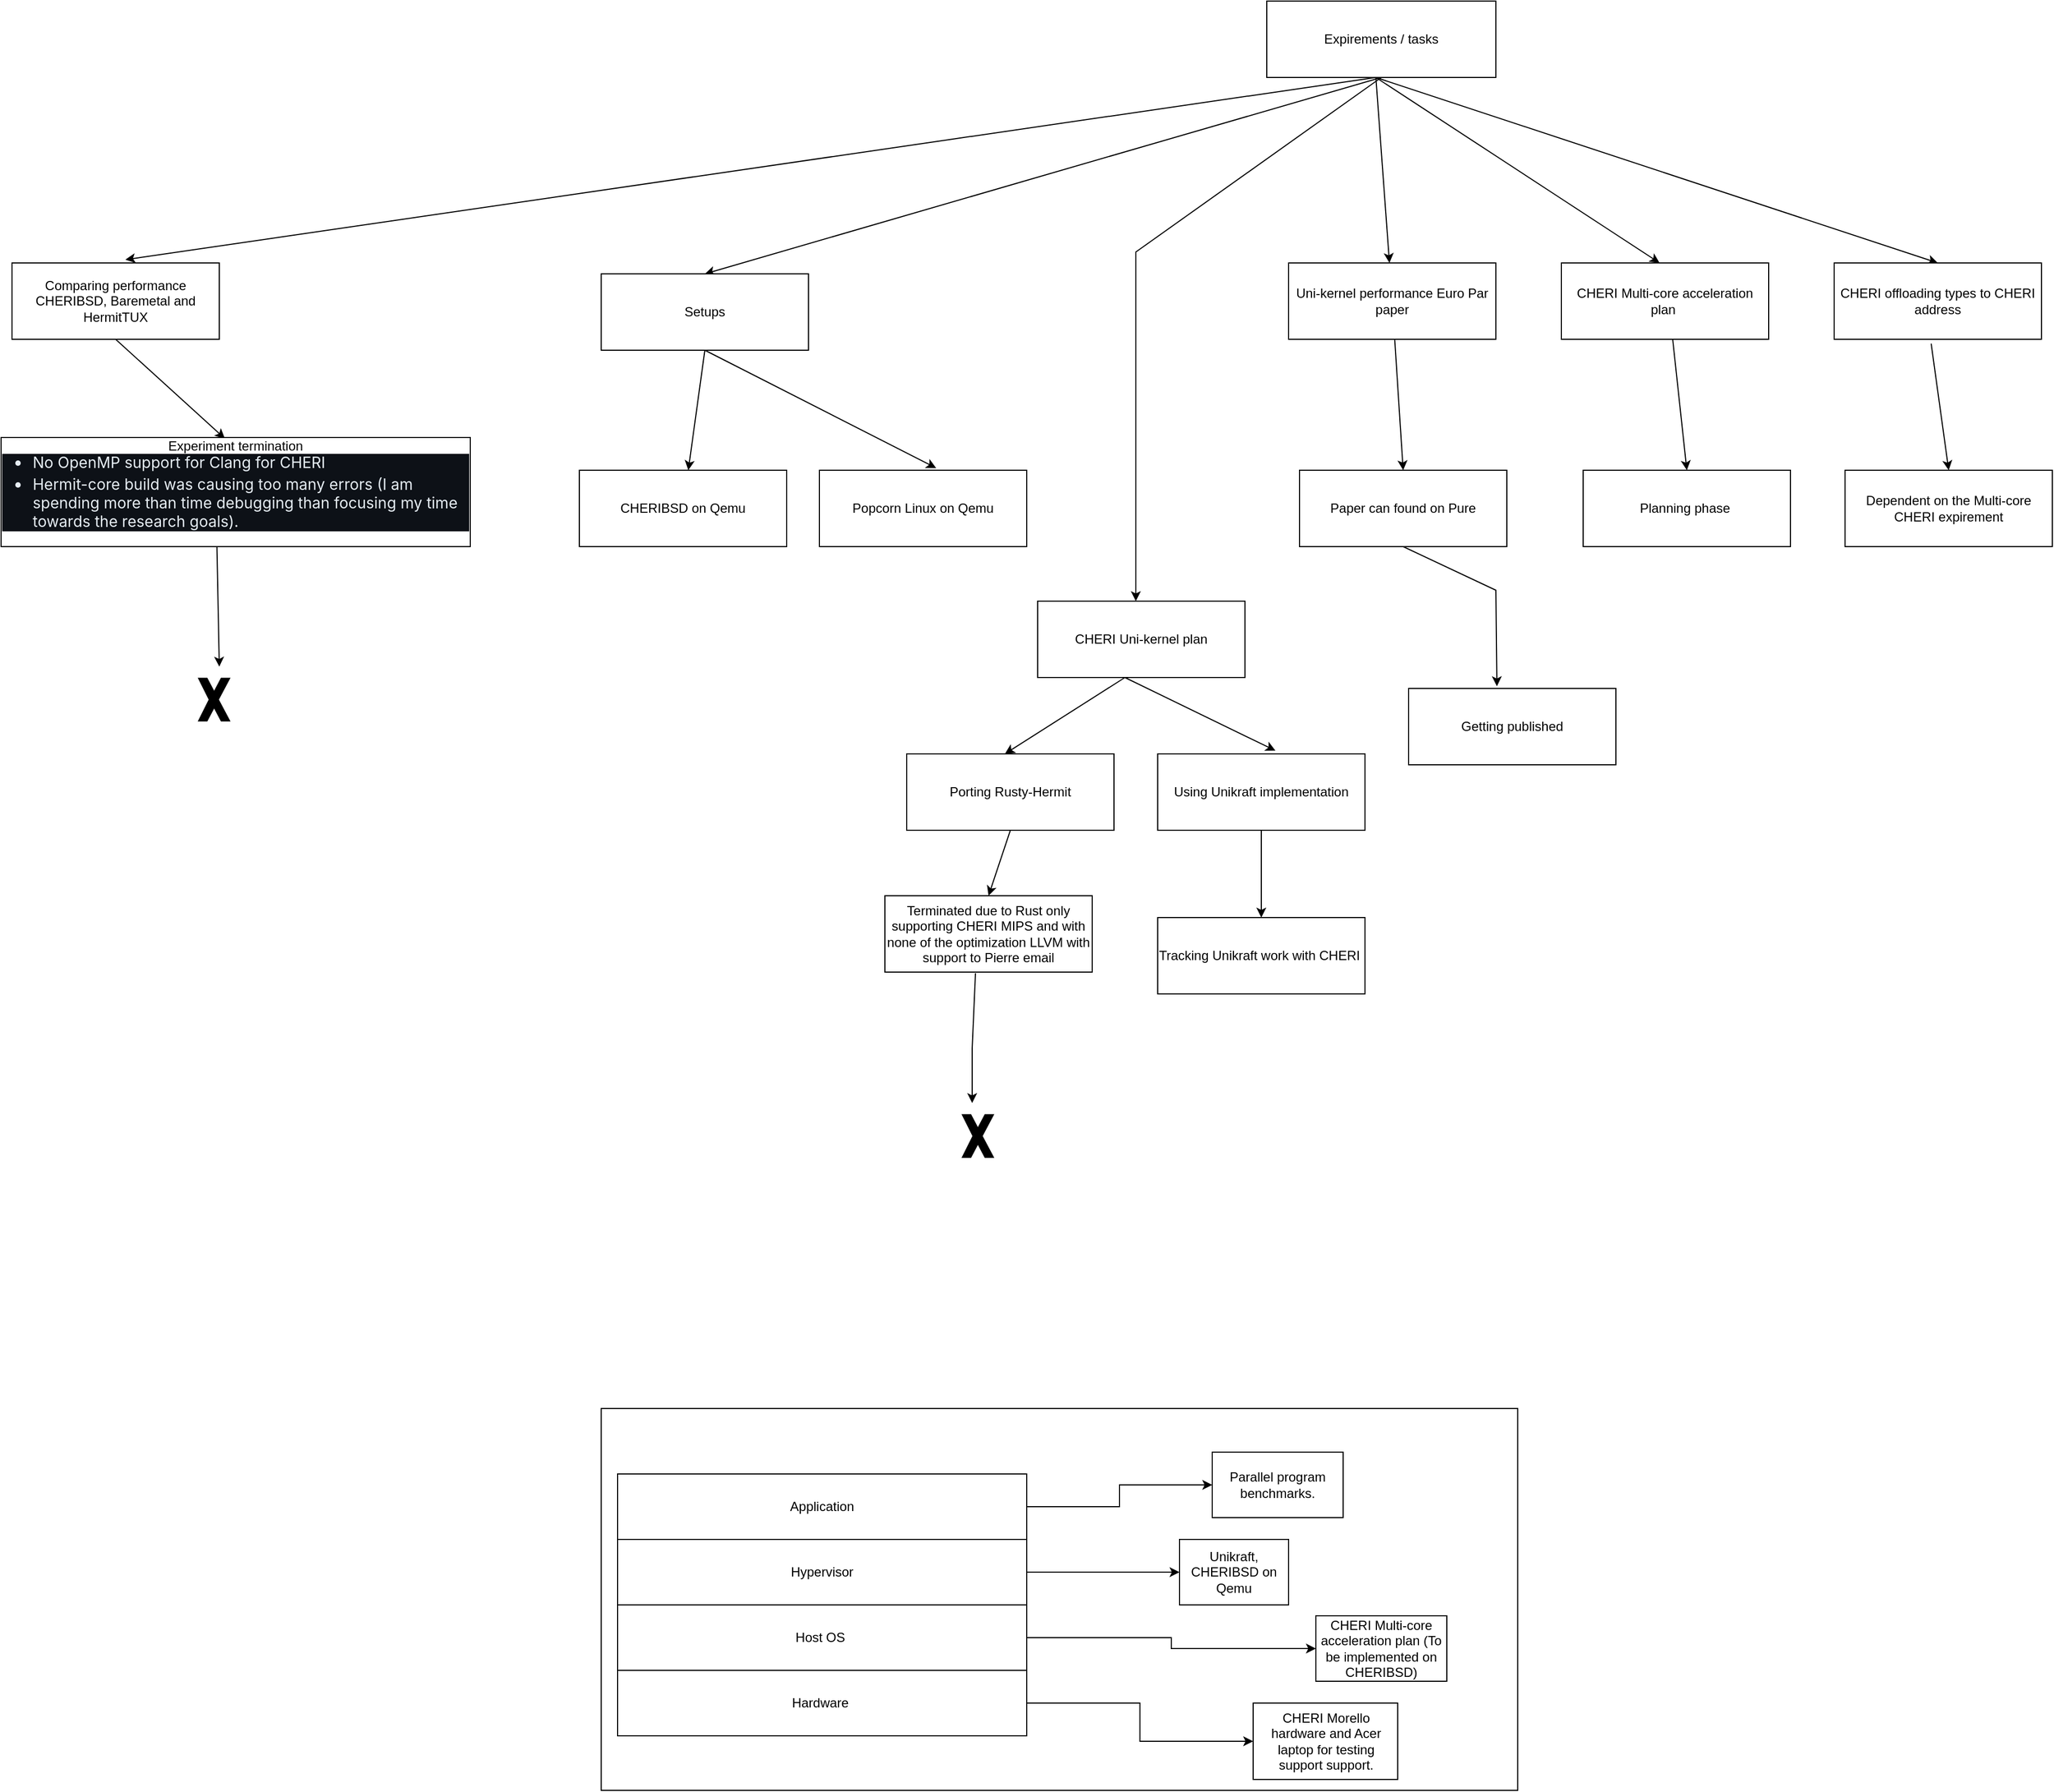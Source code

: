 <mxfile version="21.1.8" type="github">
  <diagram name="Page-1" id="IVhuWNRBlAkUgPsZoB0r">
    <mxGraphModel dx="2768" dy="616" grid="1" gridSize="10" guides="1" tooltips="1" connect="1" arrows="1" fold="1" page="1" pageScale="1" pageWidth="1654" pageHeight="2336" math="0" shadow="0">
      <root>
        <mxCell id="0" />
        <mxCell id="1" parent="0" />
        <mxCell id="iBP4piJZRifYzZvC7ej7-6" value="Expirements / tasks" style="rounded=0;whiteSpace=wrap;html=1;" parent="1" vertex="1">
          <mxGeometry x="320" y="50" width="210" height="70" as="geometry" />
        </mxCell>
        <mxCell id="iBP4piJZRifYzZvC7ej7-7" value="Comparing performance CHERIBSD, Baremetal and HermitTUX" style="rounded=0;whiteSpace=wrap;html=1;" parent="1" vertex="1">
          <mxGeometry x="-830" y="290" width="190" height="70" as="geometry" />
        </mxCell>
        <mxCell id="iBP4piJZRifYzZvC7ej7-11" value="" style="endArrow=classic;html=1;rounded=0;entryX=0.547;entryY=-0.043;entryDx=0;entryDy=0;entryPerimeter=0;" parent="1" source="iBP4piJZRifYzZvC7ej7-6" target="iBP4piJZRifYzZvC7ej7-7" edge="1">
          <mxGeometry width="50" height="50" relative="1" as="geometry">
            <mxPoint x="400" y="430" as="sourcePoint" />
            <mxPoint x="450" y="380" as="targetPoint" />
            <Array as="points">
              <mxPoint x="420" y="120" />
            </Array>
          </mxGeometry>
        </mxCell>
        <mxCell id="iBP4piJZRifYzZvC7ej7-12" value="" style="endArrow=classic;html=1;rounded=0;exitX=0.5;exitY=1;exitDx=0;exitDy=0;entryX=0.477;entryY=0.01;entryDx=0;entryDy=0;entryPerimeter=0;" parent="1" source="iBP4piJZRifYzZvC7ej7-7" target="iBP4piJZRifYzZvC7ej7-13" edge="1">
          <mxGeometry width="50" height="50" relative="1" as="geometry">
            <mxPoint x="400" y="430" as="sourcePoint" />
            <mxPoint x="115" y="430" as="targetPoint" />
          </mxGeometry>
        </mxCell>
        <mxCell id="iBP4piJZRifYzZvC7ej7-13" value="Experiment termination&lt;ul style=&quot;box-sizing: border-box; padding-left: 2em; margin-top: 0px; color: rgb(230, 237, 243); font-family: -apple-system, BlinkMacSystemFont, &amp;quot;Segoe UI&amp;quot;, &amp;quot;Noto Sans&amp;quot;, Helvetica, Arial, sans-serif, &amp;quot;Apple Color Emoji&amp;quot;, &amp;quot;Segoe UI Emoji&amp;quot;; font-size: 14px; text-align: start; background-color: rgb(13, 17, 23); margin-bottom: 0px !important;&quot; dir=&quot;auto&quot;&gt;&lt;li style=&quot;box-sizing: border-box; margin-left: 0px;&quot;&gt;No OpenMP support for Clang for CHERI&lt;/li&gt;&lt;li style=&quot;box-sizing: border-box; margin-top: 0.25em; margin-left: 0px;&quot;&gt;Hermit-core build was causing too many errors (I am spending more than time debugging than focusing my time towards the research goals).&lt;/li&gt;&lt;/ul&gt;&amp;nbsp;" style="rounded=0;whiteSpace=wrap;html=1;" parent="1" vertex="1">
          <mxGeometry x="-840" y="450" width="430" height="100" as="geometry" />
        </mxCell>
        <mxCell id="iBP4piJZRifYzZvC7ej7-15" value="" style="endArrow=classic;html=1;rounded=0;entryX=0.5;entryY=0;entryDx=0;entryDy=0;exitX=0.5;exitY=1;exitDx=0;exitDy=0;" parent="1" source="iBP4piJZRifYzZvC7ej7-6" target="iBP4piJZRifYzZvC7ej7-17" edge="1">
          <mxGeometry width="50" height="50" relative="1" as="geometry">
            <mxPoint x="420" y="120" as="sourcePoint" />
            <mxPoint x="470" y="290" as="targetPoint" />
          </mxGeometry>
        </mxCell>
        <mxCell id="iBP4piJZRifYzZvC7ej7-17" value="Setups" style="rounded=0;whiteSpace=wrap;html=1;" parent="1" vertex="1">
          <mxGeometry x="-290" y="300" width="190" height="70" as="geometry" />
        </mxCell>
        <mxCell id="iBP4piJZRifYzZvC7ej7-18" value="" style="endArrow=classic;html=1;rounded=0;exitX=0.5;exitY=1;exitDx=0;exitDy=0;" parent="1" source="iBP4piJZRifYzZvC7ej7-17" target="iBP4piJZRifYzZvC7ej7-19" edge="1">
          <mxGeometry width="50" height="50" relative="1" as="geometry">
            <mxPoint x="75" y="370" as="sourcePoint" />
            <mxPoint x="420" y="470" as="targetPoint" />
          </mxGeometry>
        </mxCell>
        <mxCell id="iBP4piJZRifYzZvC7ej7-19" value="CHERIBSD on Qemu" style="rounded=0;whiteSpace=wrap;html=1;" parent="1" vertex="1">
          <mxGeometry x="-310" y="480" width="190" height="70" as="geometry" />
        </mxCell>
        <mxCell id="iBP4piJZRifYzZvC7ej7-20" value="" style="endArrow=classic;html=1;rounded=0;exitX=0.5;exitY=1;exitDx=0;exitDy=0;entryX=0.563;entryY=-0.029;entryDx=0;entryDy=0;entryPerimeter=0;" parent="1" source="iBP4piJZRifYzZvC7ej7-17" target="iBP4piJZRifYzZvC7ej7-21" edge="1">
          <mxGeometry width="50" height="50" relative="1" as="geometry">
            <mxPoint x="485" y="370" as="sourcePoint" />
            <mxPoint x="590" y="470" as="targetPoint" />
          </mxGeometry>
        </mxCell>
        <mxCell id="iBP4piJZRifYzZvC7ej7-21" value="Popcorn Linux on Qemu" style="rounded=0;whiteSpace=wrap;html=1;" parent="1" vertex="1">
          <mxGeometry x="-90" y="480" width="190" height="70" as="geometry" />
        </mxCell>
        <mxCell id="iBP4piJZRifYzZvC7ej7-22" value="Uni-kernel performance Euro Par paper" style="rounded=0;whiteSpace=wrap;html=1;" parent="1" vertex="1">
          <mxGeometry x="340" y="290" width="190" height="70" as="geometry" />
        </mxCell>
        <mxCell id="iBP4piJZRifYzZvC7ej7-23" value="" style="endArrow=classic;html=1;rounded=0;" parent="1" target="iBP4piJZRifYzZvC7ej7-22" edge="1">
          <mxGeometry width="50" height="50" relative="1" as="geometry">
            <mxPoint x="420" y="120" as="sourcePoint" />
            <mxPoint x="680" y="310" as="targetPoint" />
          </mxGeometry>
        </mxCell>
        <mxCell id="iBP4piJZRifYzZvC7ej7-24" value="" style="endArrow=classic;html=1;rounded=0;entryX=0.5;entryY=0;entryDx=0;entryDy=0;" parent="1" source="iBP4piJZRifYzZvC7ej7-22" target="iBP4piJZRifYzZvC7ej7-25" edge="1">
          <mxGeometry width="50" height="50" relative="1" as="geometry">
            <mxPoint x="445" y="130" as="sourcePoint" />
            <mxPoint x="410" y="450" as="targetPoint" />
          </mxGeometry>
        </mxCell>
        <mxCell id="iBP4piJZRifYzZvC7ej7-25" value="Paper can found on Pure" style="rounded=0;whiteSpace=wrap;html=1;" parent="1" vertex="1">
          <mxGeometry x="350" y="480" width="190" height="70" as="geometry" />
        </mxCell>
        <mxCell id="iBP4piJZRifYzZvC7ej7-26" value="" style="endArrow=classic;html=1;rounded=0;" parent="1" edge="1">
          <mxGeometry width="50" height="50" relative="1" as="geometry">
            <mxPoint x="420" y="120" as="sourcePoint" />
            <mxPoint x="680" y="290" as="targetPoint" />
          </mxGeometry>
        </mxCell>
        <mxCell id="iBP4piJZRifYzZvC7ej7-27" value="CHERI Multi-core acceleration plan&amp;nbsp;" style="rounded=0;whiteSpace=wrap;html=1;" parent="1" vertex="1">
          <mxGeometry x="590" y="290" width="190" height="70" as="geometry" />
        </mxCell>
        <mxCell id="iBP4piJZRifYzZvC7ej7-28" value="" style="endArrow=classic;html=1;rounded=0;exitX=0.537;exitY=1;exitDx=0;exitDy=0;exitPerimeter=0;entryX=0.5;entryY=0;entryDx=0;entryDy=0;" parent="1" source="iBP4piJZRifYzZvC7ej7-27" target="iBP4piJZRifYzZvC7ej7-29" edge="1">
          <mxGeometry width="50" height="50" relative="1" as="geometry">
            <mxPoint x="442" y="133" as="sourcePoint" />
            <mxPoint x="690" y="460" as="targetPoint" />
          </mxGeometry>
        </mxCell>
        <mxCell id="iBP4piJZRifYzZvC7ej7-29" value="Planning phase&amp;nbsp;" style="rounded=0;whiteSpace=wrap;html=1;" parent="1" vertex="1">
          <mxGeometry x="610" y="480" width="190" height="70" as="geometry" />
        </mxCell>
        <mxCell id="iBP4piJZRifYzZvC7ej7-30" value="" style="endArrow=classic;html=1;rounded=0;exitX=0.5;exitY=1;exitDx=0;exitDy=0;" parent="1" source="iBP4piJZRifYzZvC7ej7-6" edge="1">
          <mxGeometry width="50" height="50" relative="1" as="geometry">
            <mxPoint x="440" y="130" as="sourcePoint" />
            <mxPoint x="200" y="600" as="targetPoint" />
            <Array as="points">
              <mxPoint x="200" y="280" />
            </Array>
          </mxGeometry>
        </mxCell>
        <mxCell id="iBP4piJZRifYzZvC7ej7-32" value="CHERI Uni-kernel plan" style="rounded=0;whiteSpace=wrap;html=1;" parent="1" vertex="1">
          <mxGeometry x="110" y="600" width="190" height="70" as="geometry" />
        </mxCell>
        <mxCell id="iBP4piJZRifYzZvC7ej7-34" value="" style="endArrow=classic;html=1;rounded=0;exitX=0.421;exitY=1;exitDx=0;exitDy=0;exitPerimeter=0;" parent="1" source="iBP4piJZRifYzZvC7ej7-32" edge="1">
          <mxGeometry width="50" height="50" relative="1" as="geometry">
            <mxPoint x="702" y="370" as="sourcePoint" />
            <mxPoint x="80" y="740" as="targetPoint" />
          </mxGeometry>
        </mxCell>
        <mxCell id="iBP4piJZRifYzZvC7ej7-35" value="Porting Rusty-Hermit" style="rounded=0;whiteSpace=wrap;html=1;" parent="1" vertex="1">
          <mxGeometry x="-10" y="740" width="190" height="70" as="geometry" />
        </mxCell>
        <mxCell id="iBP4piJZRifYzZvC7ej7-36" value="" style="endArrow=classic;html=1;rounded=0;entryX=0.568;entryY=-0.043;entryDx=0;entryDy=0;entryPerimeter=0;" parent="1" target="iBP4piJZRifYzZvC7ej7-37" edge="1">
          <mxGeometry width="50" height="50" relative="1" as="geometry">
            <mxPoint x="190" y="670" as="sourcePoint" />
            <mxPoint x="260" y="740" as="targetPoint" />
          </mxGeometry>
        </mxCell>
        <mxCell id="iBP4piJZRifYzZvC7ej7-37" value="Using Unikraft implementation" style="rounded=0;whiteSpace=wrap;html=1;" parent="1" vertex="1">
          <mxGeometry x="220" y="740" width="190" height="70" as="geometry" />
        </mxCell>
        <mxCell id="iBP4piJZRifYzZvC7ej7-38" value="" style="endArrow=classic;html=1;rounded=0;exitX=0.5;exitY=1;exitDx=0;exitDy=0;entryX=0.5;entryY=0;entryDx=0;entryDy=0;" parent="1" source="iBP4piJZRifYzZvC7ej7-35" target="iBP4piJZRifYzZvC7ej7-39" edge="1">
          <mxGeometry width="50" height="50" relative="1" as="geometry">
            <mxPoint x="200" y="680" as="sourcePoint" />
            <mxPoint x="40" y="870" as="targetPoint" />
          </mxGeometry>
        </mxCell>
        <mxCell id="iBP4piJZRifYzZvC7ej7-39" value="Terminated due to Rust only supporting CHERI MIPS and with none of the optimization LLVM with support to Pierre email" style="rounded=0;whiteSpace=wrap;html=1;" parent="1" vertex="1">
          <mxGeometry x="-30" y="870" width="190" height="70" as="geometry" />
        </mxCell>
        <mxCell id="iBP4piJZRifYzZvC7ej7-40" value="" style="endArrow=classic;html=1;rounded=0;exitX=0.5;exitY=1;exitDx=0;exitDy=0;" parent="1" source="iBP4piJZRifYzZvC7ej7-37" edge="1">
          <mxGeometry width="50" height="50" relative="1" as="geometry">
            <mxPoint x="200" y="680" as="sourcePoint" />
            <mxPoint x="315" y="890" as="targetPoint" />
          </mxGeometry>
        </mxCell>
        <mxCell id="iBP4piJZRifYzZvC7ej7-41" value="Tracking Unikraft work with CHERI&amp;nbsp;" style="rounded=0;whiteSpace=wrap;html=1;" parent="1" vertex="1">
          <mxGeometry x="220" y="890" width="190" height="70" as="geometry" />
        </mxCell>
        <mxCell id="iBP4piJZRifYzZvC7ej7-42" value="" style="endArrow=classic;html=1;rounded=0;entryX=0.5;entryY=0;entryDx=0;entryDy=0;" parent="1" target="iBP4piJZRifYzZvC7ej7-43" edge="1">
          <mxGeometry width="50" height="50" relative="1" as="geometry">
            <mxPoint x="420" y="120" as="sourcePoint" />
            <mxPoint x="930" y="280" as="targetPoint" />
          </mxGeometry>
        </mxCell>
        <mxCell id="iBP4piJZRifYzZvC7ej7-43" value="CHERI offloading types to CHERI address" style="rounded=0;whiteSpace=wrap;html=1;" parent="1" vertex="1">
          <mxGeometry x="840" y="290" width="190" height="70" as="geometry" />
        </mxCell>
        <mxCell id="iBP4piJZRifYzZvC7ej7-44" value="Dependent on the Multi-core CHERI expirement" style="rounded=0;whiteSpace=wrap;html=1;" parent="1" vertex="1">
          <mxGeometry x="850" y="480" width="190" height="70" as="geometry" />
        </mxCell>
        <mxCell id="iBP4piJZRifYzZvC7ej7-45" value="" style="endArrow=classic;html=1;rounded=0;exitX=0.468;exitY=1.057;exitDx=0;exitDy=0;exitPerimeter=0;entryX=0.5;entryY=0;entryDx=0;entryDy=0;" parent="1" source="iBP4piJZRifYzZvC7ej7-43" target="iBP4piJZRifYzZvC7ej7-44" edge="1">
          <mxGeometry width="50" height="50" relative="1" as="geometry">
            <mxPoint x="702" y="370" as="sourcePoint" />
            <mxPoint x="715" y="490" as="targetPoint" />
          </mxGeometry>
        </mxCell>
        <mxCell id="iBP4piJZRifYzZvC7ej7-46" value="" style="endArrow=classic;html=1;rounded=0;exitX=0.46;exitY=1;exitDx=0;exitDy=0;exitPerimeter=0;" parent="1" source="iBP4piJZRifYzZvC7ej7-13" edge="1">
          <mxGeometry width="50" height="50" relative="1" as="geometry">
            <mxPoint x="-725" y="370" as="sourcePoint" />
            <mxPoint x="-640" y="660" as="targetPoint" />
          </mxGeometry>
        </mxCell>
        <mxCell id="iBP4piJZRifYzZvC7ej7-47" value="" style="verticalLabelPosition=bottom;verticalAlign=top;html=1;shape=mxgraph.basic.x;fillColor=#000000;strokeWidth=0;strokeColor=default;gradientColor=none;shadow=0;" parent="1" vertex="1">
          <mxGeometry x="-660" y="670" width="30" height="40" as="geometry" />
        </mxCell>
        <mxCell id="iBP4piJZRifYzZvC7ej7-48" value="" style="endArrow=classic;html=1;rounded=0;exitX=0.437;exitY=1.014;exitDx=0;exitDy=0;exitPerimeter=0;" parent="1" source="iBP4piJZRifYzZvC7ej7-39" edge="1">
          <mxGeometry width="50" height="50" relative="1" as="geometry">
            <mxPoint x="-632" y="560" as="sourcePoint" />
            <mxPoint x="50" y="1060" as="targetPoint" />
            <Array as="points">
              <mxPoint x="50" y="1010" />
            </Array>
          </mxGeometry>
        </mxCell>
        <mxCell id="iBP4piJZRifYzZvC7ej7-49" value="" style="verticalLabelPosition=bottom;verticalAlign=top;html=1;shape=mxgraph.basic.x;fillColor=#000000;strokeWidth=0;strokeColor=default;gradientColor=none;shadow=0;" parent="1" vertex="1">
          <mxGeometry x="40" y="1070" width="30" height="40" as="geometry" />
        </mxCell>
        <mxCell id="cGjM8kS-MEuuw_Mq0tPy-1" value="" style="endArrow=classic;html=1;rounded=0;exitX=0.5;exitY=1;exitDx=0;exitDy=0;entryX=0.426;entryY=-0.029;entryDx=0;entryDy=0;entryPerimeter=0;" edge="1" parent="1" source="iBP4piJZRifYzZvC7ej7-25" target="cGjM8kS-MEuuw_Mq0tPy-2">
          <mxGeometry width="50" height="50" relative="1" as="geometry">
            <mxPoint x="447" y="370" as="sourcePoint" />
            <mxPoint x="450" y="680" as="targetPoint" />
            <Array as="points">
              <mxPoint x="530" y="590" />
            </Array>
          </mxGeometry>
        </mxCell>
        <mxCell id="cGjM8kS-MEuuw_Mq0tPy-2" value="Getting published" style="rounded=0;whiteSpace=wrap;html=1;" vertex="1" parent="1">
          <mxGeometry x="450" y="680" width="190" height="70" as="geometry" />
        </mxCell>
        <mxCell id="cGjM8kS-MEuuw_Mq0tPy-3" value="" style="rounded=0;whiteSpace=wrap;html=1;" vertex="1" parent="1">
          <mxGeometry x="-290" y="1340" width="840" height="350" as="geometry" />
        </mxCell>
        <mxCell id="cGjM8kS-MEuuw_Mq0tPy-21" value="" style="edgeStyle=orthogonalEdgeStyle;rounded=0;orthogonalLoop=1;jettySize=auto;html=1;" edge="1" parent="1" source="cGjM8kS-MEuuw_Mq0tPy-8" target="cGjM8kS-MEuuw_Mq0tPy-20">
          <mxGeometry relative="1" as="geometry" />
        </mxCell>
        <mxCell id="cGjM8kS-MEuuw_Mq0tPy-8" value="Hardware&amp;nbsp;" style="rounded=0;whiteSpace=wrap;html=1;" vertex="1" parent="1">
          <mxGeometry x="-275" y="1580" width="375" height="60" as="geometry" />
        </mxCell>
        <mxCell id="cGjM8kS-MEuuw_Mq0tPy-19" value="" style="edgeStyle=orthogonalEdgeStyle;rounded=0;orthogonalLoop=1;jettySize=auto;html=1;" edge="1" parent="1" source="cGjM8kS-MEuuw_Mq0tPy-9" target="cGjM8kS-MEuuw_Mq0tPy-18">
          <mxGeometry relative="1" as="geometry" />
        </mxCell>
        <mxCell id="cGjM8kS-MEuuw_Mq0tPy-9" value="Host OS&amp;nbsp;" style="rounded=0;whiteSpace=wrap;html=1;" vertex="1" parent="1">
          <mxGeometry x="-275" y="1520" width="375" height="60" as="geometry" />
        </mxCell>
        <mxCell id="cGjM8kS-MEuuw_Mq0tPy-15" value="" style="edgeStyle=orthogonalEdgeStyle;rounded=0;orthogonalLoop=1;jettySize=auto;html=1;" edge="1" parent="1" source="cGjM8kS-MEuuw_Mq0tPy-10" target="cGjM8kS-MEuuw_Mq0tPy-14">
          <mxGeometry relative="1" as="geometry" />
        </mxCell>
        <mxCell id="cGjM8kS-MEuuw_Mq0tPy-10" value="Hypervisor" style="rounded=0;whiteSpace=wrap;html=1;" vertex="1" parent="1">
          <mxGeometry x="-275" y="1460" width="375" height="60" as="geometry" />
        </mxCell>
        <mxCell id="cGjM8kS-MEuuw_Mq0tPy-24" value="" style="edgeStyle=orthogonalEdgeStyle;rounded=0;orthogonalLoop=1;jettySize=auto;html=1;" edge="1" parent="1" source="cGjM8kS-MEuuw_Mq0tPy-11" target="cGjM8kS-MEuuw_Mq0tPy-23">
          <mxGeometry relative="1" as="geometry" />
        </mxCell>
        <mxCell id="cGjM8kS-MEuuw_Mq0tPy-11" value="Application" style="rounded=0;whiteSpace=wrap;html=1;" vertex="1" parent="1">
          <mxGeometry x="-275" y="1400" width="375" height="60" as="geometry" />
        </mxCell>
        <mxCell id="cGjM8kS-MEuuw_Mq0tPy-14" value="Unikraft, CHERIBSD on Qemu" style="whiteSpace=wrap;html=1;rounded=0;" vertex="1" parent="1">
          <mxGeometry x="240" y="1460" width="100" height="60" as="geometry" />
        </mxCell>
        <mxCell id="cGjM8kS-MEuuw_Mq0tPy-18" value="CHERI Multi-core acceleration plan (To be implemented on CHERIBSD)" style="rounded=0;whiteSpace=wrap;html=1;" vertex="1" parent="1">
          <mxGeometry x="365" y="1530" width="120" height="60" as="geometry" />
        </mxCell>
        <mxCell id="cGjM8kS-MEuuw_Mq0tPy-20" value="CHERI Morello hardware and Acer laptop for testing support support." style="rounded=0;whiteSpace=wrap;html=1;" vertex="1" parent="1">
          <mxGeometry x="307.5" y="1610" width="132.5" height="70" as="geometry" />
        </mxCell>
        <mxCell id="cGjM8kS-MEuuw_Mq0tPy-23" value="Parallel program benchmarks." style="whiteSpace=wrap;html=1;rounded=0;" vertex="1" parent="1">
          <mxGeometry x="270" y="1380" width="120" height="60" as="geometry" />
        </mxCell>
      </root>
    </mxGraphModel>
  </diagram>
</mxfile>
